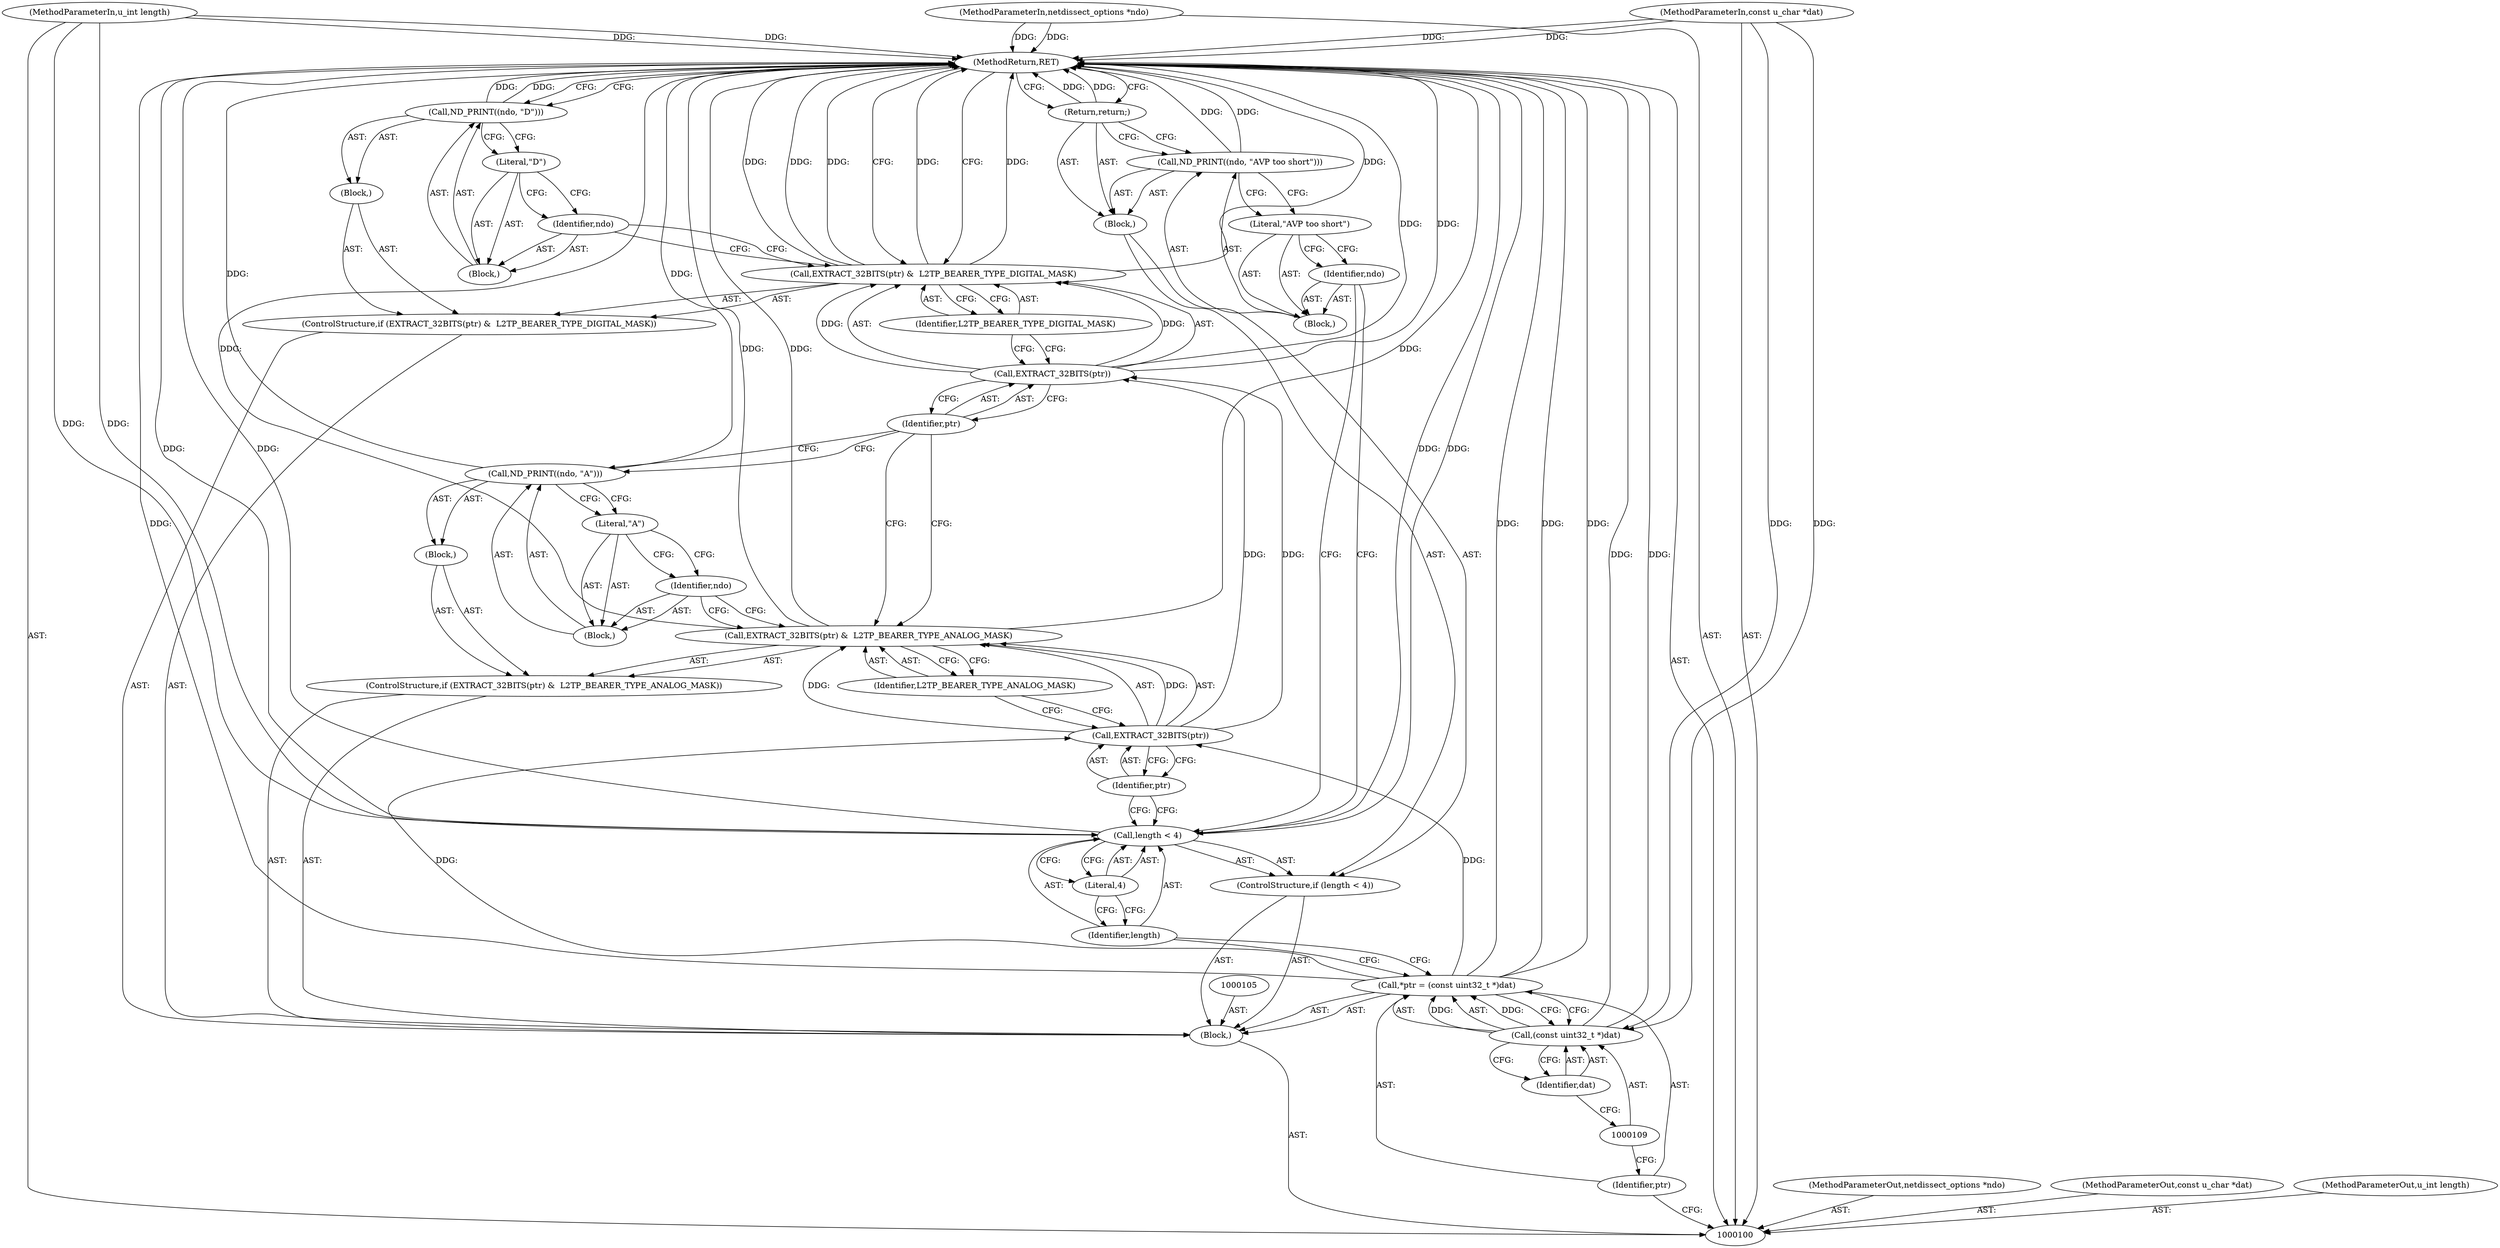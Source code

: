 digraph "0_tcpdump_cc4a7391c616be7a64ed65742ef9ed3f106eb165_2" {
"1000121" [label="(ControlStructure,if (EXTRACT_32BITS(ptr) &  L2TP_BEARER_TYPE_ANALOG_MASK))"];
"1000124" [label="(Identifier,ptr)"];
"1000125" [label="(Identifier,L2TP_BEARER_TYPE_ANALOG_MASK)"];
"1000126" [label="(Block,)"];
"1000122" [label="(Call,EXTRACT_32BITS(ptr) &  L2TP_BEARER_TYPE_ANALOG_MASK)"];
"1000123" [label="(Call,EXTRACT_32BITS(ptr))"];
"1000128" [label="(Block,)"];
"1000129" [label="(Identifier,ndo)"];
"1000130" [label="(Literal,\"A\")"];
"1000127" [label="(Call,ND_PRINT((ndo, \"A\")))"];
"1000131" [label="(ControlStructure,if (EXTRACT_32BITS(ptr) &  L2TP_BEARER_TYPE_DIGITAL_MASK))"];
"1000134" [label="(Identifier,ptr)"];
"1000135" [label="(Identifier,L2TP_BEARER_TYPE_DIGITAL_MASK)"];
"1000132" [label="(Call,EXTRACT_32BITS(ptr) &  L2TP_BEARER_TYPE_DIGITAL_MASK)"];
"1000133" [label="(Call,EXTRACT_32BITS(ptr))"];
"1000136" [label="(Block,)"];
"1000138" [label="(Block,)"];
"1000139" [label="(Identifier,ndo)"];
"1000140" [label="(Literal,\"D\")"];
"1000137" [label="(Call,ND_PRINT((ndo, \"D\")))"];
"1000141" [label="(MethodReturn,RET)"];
"1000101" [label="(MethodParameterIn,netdissect_options *ndo)"];
"1000179" [label="(MethodParameterOut,netdissect_options *ndo)"];
"1000102" [label="(MethodParameterIn,const u_char *dat)"];
"1000180" [label="(MethodParameterOut,const u_char *dat)"];
"1000103" [label="(MethodParameterIn,u_int length)"];
"1000181" [label="(MethodParameterOut,u_int length)"];
"1000104" [label="(Block,)"];
"1000106" [label="(Call,*ptr = (const uint32_t *)dat)"];
"1000107" [label="(Identifier,ptr)"];
"1000108" [label="(Call,(const uint32_t *)dat)"];
"1000110" [label="(Identifier,dat)"];
"1000111" [label="(ControlStructure,if (length < 4))"];
"1000114" [label="(Literal,4)"];
"1000115" [label="(Block,)"];
"1000112" [label="(Call,length < 4)"];
"1000113" [label="(Identifier,length)"];
"1000117" [label="(Block,)"];
"1000118" [label="(Identifier,ndo)"];
"1000119" [label="(Literal,\"AVP too short\")"];
"1000116" [label="(Call,ND_PRINT((ndo, \"AVP too short\")))"];
"1000120" [label="(Return,return;)"];
"1000121" -> "1000104"  [label="AST: "];
"1000122" -> "1000121"  [label="AST: "];
"1000126" -> "1000121"  [label="AST: "];
"1000124" -> "1000123"  [label="AST: "];
"1000124" -> "1000112"  [label="CFG: "];
"1000123" -> "1000124"  [label="CFG: "];
"1000125" -> "1000122"  [label="AST: "];
"1000125" -> "1000123"  [label="CFG: "];
"1000122" -> "1000125"  [label="CFG: "];
"1000126" -> "1000121"  [label="AST: "];
"1000127" -> "1000126"  [label="AST: "];
"1000122" -> "1000121"  [label="AST: "];
"1000122" -> "1000125"  [label="CFG: "];
"1000123" -> "1000122"  [label="AST: "];
"1000125" -> "1000122"  [label="AST: "];
"1000129" -> "1000122"  [label="CFG: "];
"1000134" -> "1000122"  [label="CFG: "];
"1000122" -> "1000141"  [label="DDG: "];
"1000122" -> "1000141"  [label="DDG: "];
"1000123" -> "1000122"  [label="DDG: "];
"1000123" -> "1000122"  [label="AST: "];
"1000123" -> "1000124"  [label="CFG: "];
"1000124" -> "1000123"  [label="AST: "];
"1000125" -> "1000123"  [label="CFG: "];
"1000123" -> "1000122"  [label="DDG: "];
"1000106" -> "1000123"  [label="DDG: "];
"1000123" -> "1000133"  [label="DDG: "];
"1000128" -> "1000127"  [label="AST: "];
"1000129" -> "1000128"  [label="AST: "];
"1000130" -> "1000128"  [label="AST: "];
"1000129" -> "1000128"  [label="AST: "];
"1000129" -> "1000122"  [label="CFG: "];
"1000130" -> "1000129"  [label="CFG: "];
"1000130" -> "1000128"  [label="AST: "];
"1000130" -> "1000129"  [label="CFG: "];
"1000127" -> "1000130"  [label="CFG: "];
"1000127" -> "1000126"  [label="AST: "];
"1000127" -> "1000130"  [label="CFG: "];
"1000128" -> "1000127"  [label="AST: "];
"1000134" -> "1000127"  [label="CFG: "];
"1000127" -> "1000141"  [label="DDG: "];
"1000131" -> "1000104"  [label="AST: "];
"1000132" -> "1000131"  [label="AST: "];
"1000136" -> "1000131"  [label="AST: "];
"1000134" -> "1000133"  [label="AST: "];
"1000134" -> "1000127"  [label="CFG: "];
"1000134" -> "1000122"  [label="CFG: "];
"1000133" -> "1000134"  [label="CFG: "];
"1000135" -> "1000132"  [label="AST: "];
"1000135" -> "1000133"  [label="CFG: "];
"1000132" -> "1000135"  [label="CFG: "];
"1000132" -> "1000131"  [label="AST: "];
"1000132" -> "1000135"  [label="CFG: "];
"1000133" -> "1000132"  [label="AST: "];
"1000135" -> "1000132"  [label="AST: "];
"1000139" -> "1000132"  [label="CFG: "];
"1000141" -> "1000132"  [label="CFG: "];
"1000132" -> "1000141"  [label="DDG: "];
"1000132" -> "1000141"  [label="DDG: "];
"1000132" -> "1000141"  [label="DDG: "];
"1000133" -> "1000132"  [label="DDG: "];
"1000133" -> "1000132"  [label="AST: "];
"1000133" -> "1000134"  [label="CFG: "];
"1000134" -> "1000133"  [label="AST: "];
"1000135" -> "1000133"  [label="CFG: "];
"1000133" -> "1000141"  [label="DDG: "];
"1000133" -> "1000132"  [label="DDG: "];
"1000123" -> "1000133"  [label="DDG: "];
"1000136" -> "1000131"  [label="AST: "];
"1000137" -> "1000136"  [label="AST: "];
"1000138" -> "1000137"  [label="AST: "];
"1000139" -> "1000138"  [label="AST: "];
"1000140" -> "1000138"  [label="AST: "];
"1000139" -> "1000138"  [label="AST: "];
"1000139" -> "1000132"  [label="CFG: "];
"1000140" -> "1000139"  [label="CFG: "];
"1000140" -> "1000138"  [label="AST: "];
"1000140" -> "1000139"  [label="CFG: "];
"1000137" -> "1000140"  [label="CFG: "];
"1000137" -> "1000136"  [label="AST: "];
"1000137" -> "1000140"  [label="CFG: "];
"1000138" -> "1000137"  [label="AST: "];
"1000141" -> "1000137"  [label="CFG: "];
"1000137" -> "1000141"  [label="DDG: "];
"1000141" -> "1000100"  [label="AST: "];
"1000141" -> "1000120"  [label="CFG: "];
"1000141" -> "1000137"  [label="CFG: "];
"1000141" -> "1000132"  [label="CFG: "];
"1000120" -> "1000141"  [label="DDG: "];
"1000122" -> "1000141"  [label="DDG: "];
"1000122" -> "1000141"  [label="DDG: "];
"1000106" -> "1000141"  [label="DDG: "];
"1000106" -> "1000141"  [label="DDG: "];
"1000132" -> "1000141"  [label="DDG: "];
"1000132" -> "1000141"  [label="DDG: "];
"1000132" -> "1000141"  [label="DDG: "];
"1000127" -> "1000141"  [label="DDG: "];
"1000116" -> "1000141"  [label="DDG: "];
"1000103" -> "1000141"  [label="DDG: "];
"1000133" -> "1000141"  [label="DDG: "];
"1000102" -> "1000141"  [label="DDG: "];
"1000112" -> "1000141"  [label="DDG: "];
"1000112" -> "1000141"  [label="DDG: "];
"1000101" -> "1000141"  [label="DDG: "];
"1000108" -> "1000141"  [label="DDG: "];
"1000137" -> "1000141"  [label="DDG: "];
"1000101" -> "1000100"  [label="AST: "];
"1000101" -> "1000141"  [label="DDG: "];
"1000179" -> "1000100"  [label="AST: "];
"1000102" -> "1000100"  [label="AST: "];
"1000102" -> "1000141"  [label="DDG: "];
"1000102" -> "1000108"  [label="DDG: "];
"1000180" -> "1000100"  [label="AST: "];
"1000103" -> "1000100"  [label="AST: "];
"1000103" -> "1000141"  [label="DDG: "];
"1000103" -> "1000112"  [label="DDG: "];
"1000181" -> "1000100"  [label="AST: "];
"1000104" -> "1000100"  [label="AST: "];
"1000105" -> "1000104"  [label="AST: "];
"1000106" -> "1000104"  [label="AST: "];
"1000111" -> "1000104"  [label="AST: "];
"1000121" -> "1000104"  [label="AST: "];
"1000131" -> "1000104"  [label="AST: "];
"1000106" -> "1000104"  [label="AST: "];
"1000106" -> "1000108"  [label="CFG: "];
"1000107" -> "1000106"  [label="AST: "];
"1000108" -> "1000106"  [label="AST: "];
"1000113" -> "1000106"  [label="CFG: "];
"1000106" -> "1000141"  [label="DDG: "];
"1000106" -> "1000141"  [label="DDG: "];
"1000108" -> "1000106"  [label="DDG: "];
"1000106" -> "1000123"  [label="DDG: "];
"1000107" -> "1000106"  [label="AST: "];
"1000107" -> "1000100"  [label="CFG: "];
"1000109" -> "1000107"  [label="CFG: "];
"1000108" -> "1000106"  [label="AST: "];
"1000108" -> "1000110"  [label="CFG: "];
"1000109" -> "1000108"  [label="AST: "];
"1000110" -> "1000108"  [label="AST: "];
"1000106" -> "1000108"  [label="CFG: "];
"1000108" -> "1000141"  [label="DDG: "];
"1000108" -> "1000106"  [label="DDG: "];
"1000102" -> "1000108"  [label="DDG: "];
"1000110" -> "1000108"  [label="AST: "];
"1000110" -> "1000109"  [label="CFG: "];
"1000108" -> "1000110"  [label="CFG: "];
"1000111" -> "1000104"  [label="AST: "];
"1000112" -> "1000111"  [label="AST: "];
"1000115" -> "1000111"  [label="AST: "];
"1000114" -> "1000112"  [label="AST: "];
"1000114" -> "1000113"  [label="CFG: "];
"1000112" -> "1000114"  [label="CFG: "];
"1000115" -> "1000111"  [label="AST: "];
"1000116" -> "1000115"  [label="AST: "];
"1000120" -> "1000115"  [label="AST: "];
"1000112" -> "1000111"  [label="AST: "];
"1000112" -> "1000114"  [label="CFG: "];
"1000113" -> "1000112"  [label="AST: "];
"1000114" -> "1000112"  [label="AST: "];
"1000118" -> "1000112"  [label="CFG: "];
"1000124" -> "1000112"  [label="CFG: "];
"1000112" -> "1000141"  [label="DDG: "];
"1000112" -> "1000141"  [label="DDG: "];
"1000103" -> "1000112"  [label="DDG: "];
"1000113" -> "1000112"  [label="AST: "];
"1000113" -> "1000106"  [label="CFG: "];
"1000114" -> "1000113"  [label="CFG: "];
"1000117" -> "1000116"  [label="AST: "];
"1000118" -> "1000117"  [label="AST: "];
"1000119" -> "1000117"  [label="AST: "];
"1000118" -> "1000117"  [label="AST: "];
"1000118" -> "1000112"  [label="CFG: "];
"1000119" -> "1000118"  [label="CFG: "];
"1000119" -> "1000117"  [label="AST: "];
"1000119" -> "1000118"  [label="CFG: "];
"1000116" -> "1000119"  [label="CFG: "];
"1000116" -> "1000115"  [label="AST: "];
"1000116" -> "1000119"  [label="CFG: "];
"1000117" -> "1000116"  [label="AST: "];
"1000120" -> "1000116"  [label="CFG: "];
"1000116" -> "1000141"  [label="DDG: "];
"1000120" -> "1000115"  [label="AST: "];
"1000120" -> "1000116"  [label="CFG: "];
"1000141" -> "1000120"  [label="CFG: "];
"1000120" -> "1000141"  [label="DDG: "];
}
